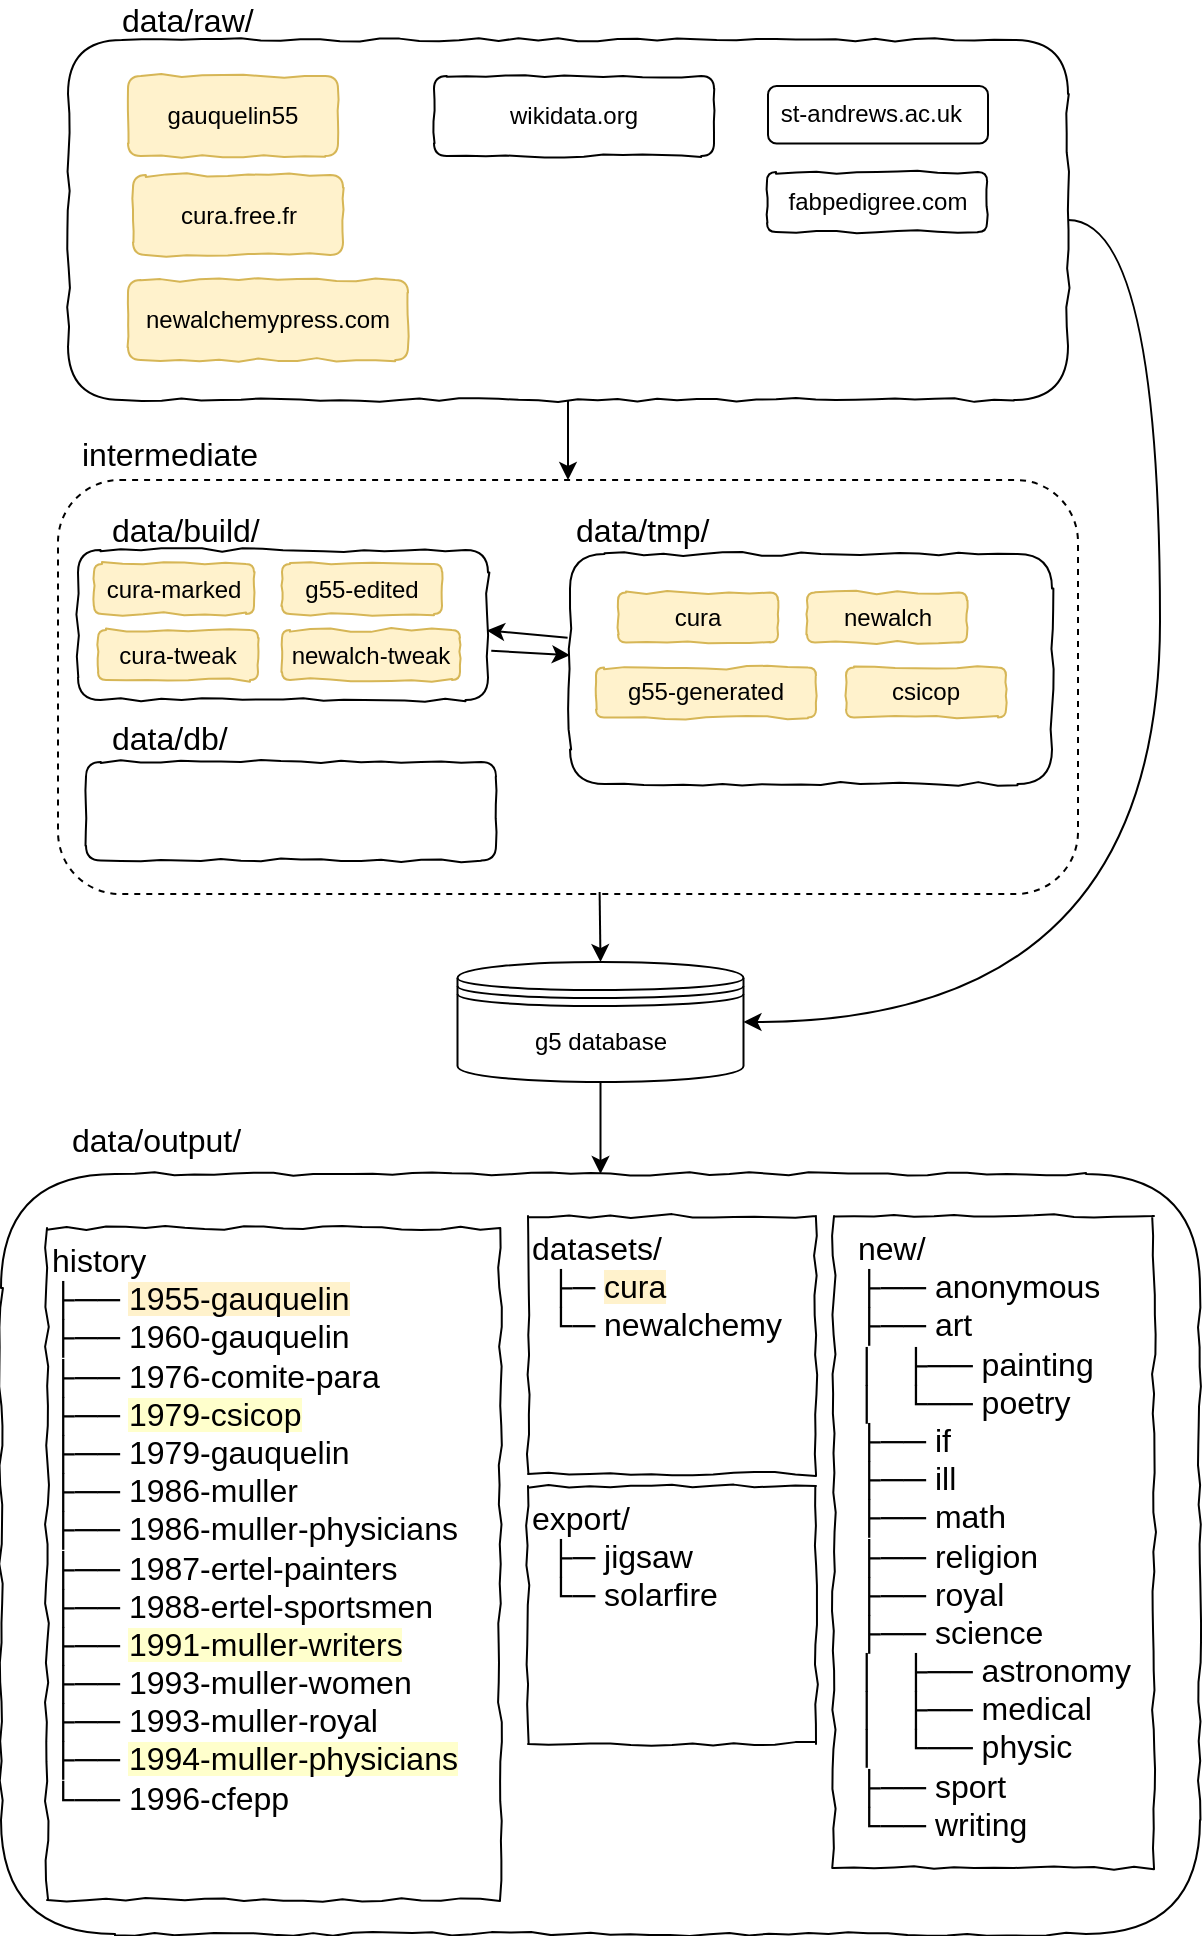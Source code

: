 <mxfile version="12.9.9" type="device"><diagram id="lVHVbObrDxoEA6pfNh2A" name="Page-1"><mxGraphModel dx="980" dy="584" grid="0" gridSize="10" guides="1" tooltips="1" connect="1" arrows="1" fold="1" page="1" pageScale="1" pageWidth="827" pageHeight="1169" math="0" shadow="0"><root><mxCell id="0"/><mxCell id="1" parent="0"/><mxCell id="YaWoe1dTCkqgaSwmXFqw-2" value="" style="rounded=1;whiteSpace=wrap;html=1;dashed=1;" parent="1" vertex="1"><mxGeometry x="30" y="710" width="510" height="207" as="geometry"/></mxCell><mxCell id="TXz5qaiFuFL3njpVCq24-42" value="" style="rounded=1;whiteSpace=wrap;html=1;shadow=0;comic=1;glass=0;" parent="1" vertex="1"><mxGeometry x="40" y="745" width="205" height="75" as="geometry"/></mxCell><mxCell id="TXz5qaiFuFL3njpVCq24-1" value="" style="rounded=1;whiteSpace=wrap;html=1;comic=1;" parent="1" vertex="1"><mxGeometry x="35" y="490" width="500" height="180" as="geometry"/></mxCell><mxCell id="TXz5qaiFuFL3njpVCq24-9" value="" style="group;comic=1;" parent="1" vertex="1" connectable="0"><mxGeometry x="385" y="513" width="110" height="48" as="geometry"/></mxCell><mxCell id="TXz5qaiFuFL3njpVCq24-10" value="&lt;span&gt;st-andrews.ac.uk&amp;nbsp;&amp;nbsp;&lt;/span&gt;" style="rounded=1;whiteSpace=wrap;html=1;" parent="TXz5qaiFuFL3njpVCq24-9" vertex="1"><mxGeometry width="110" height="28.8" as="geometry"/></mxCell><mxCell id="TXz5qaiFuFL3njpVCq24-18" value="" style="group" parent="1" vertex="1" connectable="0"><mxGeometry x="440" y="530" width="110" height="50" as="geometry"/></mxCell><mxCell id="TXz5qaiFuFL3njpVCq24-19" value="newalchemypress.com&lt;br&gt;" style="rounded=1;whiteSpace=wrap;html=1;arcSize=16;comic=1;fillColor=#fff2cc;strokeColor=#d6b656;" parent="1" vertex="1"><mxGeometry x="65" y="610" width="140" height="40" as="geometry"/></mxCell><mxCell id="TXz5qaiFuFL3njpVCq24-22" value="" style="group" parent="1" vertex="1" connectable="0"><mxGeometry x="384.5" y="556" width="110" height="30" as="geometry"/></mxCell><mxCell id="TXz5qaiFuFL3njpVCq24-23" value="&lt;span&gt;fabpedigree.com&lt;/span&gt;&lt;br&gt;" style="rounded=1;whiteSpace=wrap;html=1;comic=1;" parent="TXz5qaiFuFL3njpVCq24-22" vertex="1"><mxGeometry width="110" height="30" as="geometry"/></mxCell><mxCell id="TXz5qaiFuFL3njpVCq24-26" value="data/raw/" style="text;html=1;strokeColor=none;fillColor=none;align=left;verticalAlign=middle;whiteSpace=wrap;rounded=0;labelBackgroundColor=none;fontSize=16;" parent="1" vertex="1"><mxGeometry x="60" y="470" width="50" height="20" as="geometry"/></mxCell><mxCell id="TXz5qaiFuFL3njpVCq24-27" value="" style="rounded=1;whiteSpace=wrap;html=1;comic=1;" parent="1" vertex="1"><mxGeometry x="286" y="747" width="241" height="115" as="geometry"/></mxCell><mxCell id="TXz5qaiFuFL3njpVCq24-33" value="" style="group" parent="1" vertex="1" connectable="0"><mxGeometry x="440" y="785" width="110" height="50" as="geometry"/></mxCell><mxCell id="TXz5qaiFuFL3njpVCq24-34" value="cura-marked&lt;br&gt;" style="rounded=1;whiteSpace=wrap;html=1;arcSize=16;comic=1;fillColor=#fff2cc;strokeColor=#d6b656;" parent="1" vertex="1"><mxGeometry x="48" y="752" width="80" height="25" as="geometry"/></mxCell><mxCell id="TXz5qaiFuFL3njpVCq24-41" value="data/build/" style="text;html=1;strokeColor=none;fillColor=none;align=left;verticalAlign=middle;whiteSpace=wrap;rounded=0;labelBackgroundColor=none;fontSize=16;" parent="1" vertex="1"><mxGeometry x="55" y="725" width="100" height="20" as="geometry"/></mxCell><mxCell id="TXz5qaiFuFL3njpVCq24-43" value="data/tmp/" style="text;html=1;strokeColor=none;fillColor=none;align=left;verticalAlign=middle;whiteSpace=wrap;rounded=0;labelBackgroundColor=none;fontSize=16;" parent="1" vertex="1"><mxGeometry x="287" y="725" width="100" height="20" as="geometry"/></mxCell><mxCell id="TXz5qaiFuFL3njpVCq24-45" value="g55-edited&lt;br&gt;" style="rounded=1;whiteSpace=wrap;html=1;arcSize=16;comic=1;fillColor=#fff2cc;strokeColor=#d6b656;" parent="1" vertex="1"><mxGeometry x="142" y="752" width="80" height="25" as="geometry"/></mxCell><mxCell id="TXz5qaiFuFL3njpVCq24-46" value="cura" style="rounded=1;whiteSpace=wrap;html=1;arcSize=16;comic=1;fillColor=#fff2cc;strokeColor=#d6b656;" parent="1" vertex="1"><mxGeometry x="310" y="766.25" width="80" height="25" as="geometry"/></mxCell><mxCell id="TXz5qaiFuFL3njpVCq24-48" value="csicop" style="rounded=1;whiteSpace=wrap;html=1;arcSize=16;comic=1;fillColor=#fff2cc;strokeColor=#d6b656;" parent="1" vertex="1"><mxGeometry x="424" y="803.75" width="80" height="25" as="geometry"/></mxCell><mxCell id="TXz5qaiFuFL3njpVCq24-49" value="newalch" style="rounded=1;whiteSpace=wrap;html=1;arcSize=16;comic=1;fillColor=#fff2cc;strokeColor=#d6b656;" parent="1" vertex="1"><mxGeometry x="404.5" y="766.25" width="80" height="25" as="geometry"/></mxCell><mxCell id="TXz5qaiFuFL3njpVCq24-52" value="" style="rounded=1;whiteSpace=wrap;html=1;flipH=1;comic=1;" parent="1" vertex="1"><mxGeometry x="1.5" y="1057" width="599.5" height="380" as="geometry"/></mxCell><mxCell id="TXz5qaiFuFL3njpVCq24-53" value="data/output/" style="text;html=1;strokeColor=none;fillColor=none;align=left;verticalAlign=middle;whiteSpace=wrap;rounded=0;labelBackgroundColor=none;fontSize=16;" parent="1" vertex="1"><mxGeometry x="35" y="1030" width="75" height="20" as="geometry"/></mxCell><mxCell id="TXz5qaiFuFL3njpVCq24-54" style="edgeStyle=orthogonalEdgeStyle;rounded=0;orthogonalLoop=1;jettySize=auto;html=1;exitX=0.5;exitY=1;exitDx=0;exitDy=0;fontSize=16;" parent="1" source="TXz5qaiFuFL3njpVCq24-26" target="TXz5qaiFuFL3njpVCq24-26" edge="1"><mxGeometry relative="1" as="geometry"/></mxCell><mxCell id="TXz5qaiFuFL3njpVCq24-55" value="history&lt;br&gt;&lt;div&gt;├── &lt;span style=&quot;background-color: rgb(255 , 242 , 204)&quot;&gt;1955-gauquelin&lt;/span&gt;&lt;/div&gt;&lt;div&gt;&lt;span&gt;├── 1960-gauquelin&lt;/span&gt;&lt;br&gt;&lt;/div&gt;&lt;div&gt;├── 1976-comite-para&lt;/div&gt;&lt;div&gt;├── &lt;span style=&quot;background-color: rgb(255 , 255 , 204)&quot;&gt;1979-csicop&lt;/span&gt;&lt;/div&gt;&lt;div&gt;├── 1979-gauquelin&lt;/div&gt;&lt;div&gt;├── 1986-muller&lt;/div&gt;&lt;div&gt;├── 1986-muller-physicians&lt;br&gt;&lt;/div&gt;&lt;div&gt;├── 1987-ertel-painters&lt;/div&gt;&lt;div&gt;├── 1988-ertel-sportsmen&lt;/div&gt;&lt;div&gt;&lt;span&gt;├── &lt;/span&gt;&lt;span style=&quot;background-color: rgb(255 , 255 , 204)&quot;&gt;1991-muller-writers&lt;/span&gt;&lt;br&gt;&lt;/div&gt;&lt;div&gt;├── 1993-muller-women&lt;br&gt;&lt;/div&gt;&lt;div&gt;├── 1993-muller-royal&lt;br&gt;&lt;/div&gt;&lt;div&gt;&lt;span&gt;├── &lt;/span&gt;&lt;span style=&quot;background-color: rgb(255 , 255 , 204)&quot;&gt;1994-muller-physicians&lt;/span&gt;&lt;br&gt;&lt;/div&gt;&lt;div&gt;└── 1996-cfepp&lt;/div&gt;&lt;div&gt;&lt;br&gt;&lt;/div&gt;" style="text;html=1;align=left;verticalAlign=top;whiteSpace=wrap;rounded=0;labelBackgroundColor=none;fontSize=16;shadow=0;comic=1;strokeColor=#000000;" parent="1" vertex="1"><mxGeometry x="24.5" y="1084" width="226.5" height="336" as="geometry"/></mxCell><mxCell id="TXz5qaiFuFL3njpVCq24-56" value="&lt;div&gt;datasets/&lt;/div&gt;&lt;div&gt;&amp;nbsp; ├─ &lt;span style=&quot;background-color: rgb(255 , 242 , 204)&quot;&gt;cura&lt;/span&gt;&lt;/div&gt;&lt;div&gt;&lt;span&gt;&amp;nbsp; └&lt;/span&gt;&lt;span&gt;─ newalchemy&lt;/span&gt;&lt;br&gt;&lt;/div&gt;&lt;div&gt;&lt;br&gt;&lt;/div&gt;" style="text;html=1;strokeColor=#000000;fillColor=none;align=left;verticalAlign=top;whiteSpace=wrap;rounded=0;labelBackgroundColor=none;fontSize=16;comic=1;" parent="1" vertex="1"><mxGeometry x="265" y="1078" width="144" height="129" as="geometry"/></mxCell><mxCell id="TXz5qaiFuFL3njpVCq24-57" value="&lt;div&gt;new/&lt;/div&gt;&lt;div&gt;├── anonymous&lt;/div&gt;&lt;div&gt;├── art&lt;/div&gt;&lt;div&gt;│&amp;nbsp; &amp;nbsp;├── painting&lt;/div&gt;&lt;div&gt;│&amp;nbsp; &amp;nbsp;└── poetry&lt;/div&gt;&lt;div&gt;├── if&lt;/div&gt;&lt;div&gt;├── ill&lt;/div&gt;&lt;div&gt;├── math&lt;/div&gt;&lt;div&gt;├── religion&lt;/div&gt;&lt;div&gt;├── royal&lt;/div&gt;&lt;div&gt;├── science&lt;/div&gt;&lt;div&gt;│&amp;nbsp; &amp;nbsp;├── astronomy&lt;/div&gt;&lt;div&gt;│&amp;nbsp; &amp;nbsp;├── medical&lt;/div&gt;&lt;div&gt;│&amp;nbsp; &amp;nbsp;└── physic&lt;/div&gt;&lt;div&gt;├── sport&lt;/div&gt;&lt;div&gt;└── writing&lt;/div&gt;" style="text;html=1;strokeColor=#000000;fillColor=none;align=left;verticalAlign=top;whiteSpace=wrap;rounded=0;labelBackgroundColor=none;fontSize=16;comic=1;spacingLeft=10;" parent="1" vertex="1"><mxGeometry x="418" y="1078" width="160" height="326" as="geometry"/></mxCell><mxCell id="TXz5qaiFuFL3njpVCq24-60" value="cura.free.fr&lt;br&gt;" style="rounded=1;whiteSpace=wrap;html=1;arcSize=16;comic=1;fillColor=#fff2cc;strokeColor=#d6b656;" parent="1" vertex="1"><mxGeometry x="67.5" y="557.5" width="105" height="40" as="geometry"/></mxCell><mxCell id="TXz5qaiFuFL3njpVCq24-61" value="&lt;span&gt;wikidata.org&lt;/span&gt;&lt;br&gt;" style="rounded=1;whiteSpace=wrap;html=1;arcSize=16;comic=1;" parent="1" vertex="1"><mxGeometry x="218" y="508" width="140" height="40" as="geometry"/></mxCell><mxCell id="TXz5qaiFuFL3njpVCq24-62" value="gauquelin55&lt;br&gt;" style="rounded=1;whiteSpace=wrap;html=1;arcSize=16;comic=1;fillColor=#fff2cc;strokeColor=#d6b656;" parent="1" vertex="1"><mxGeometry x="65" y="508" width="105" height="40" as="geometry"/></mxCell><mxCell id="YaWoe1dTCkqgaSwmXFqw-1" value="g55-generated&lt;br&gt;" style="rounded=1;whiteSpace=wrap;html=1;arcSize=16;comic=1;fillColor=#fff2cc;strokeColor=#d6b656;" parent="1" vertex="1"><mxGeometry x="299" y="803.75" width="110" height="25" as="geometry"/></mxCell><mxCell id="YaWoe1dTCkqgaSwmXFqw-3" value="" style="endArrow=classic;html=1;exitX=0.5;exitY=1;exitDx=0;exitDy=0;entryX=0.5;entryY=0;entryDx=0;entryDy=0;" parent="1" source="TXz5qaiFuFL3njpVCq24-1" target="YaWoe1dTCkqgaSwmXFqw-2" edge="1"><mxGeometry width="50" height="50" relative="1" as="geometry"><mxPoint x="690" y="640" as="sourcePoint"/><mxPoint x="690" y="690" as="targetPoint"/></mxGeometry></mxCell><mxCell id="YaWoe1dTCkqgaSwmXFqw-4" value="" style="endArrow=classic;html=1;entryX=0.997;entryY=0.536;entryDx=0;entryDy=0;exitX=-0.005;exitY=0.364;exitDx=0;exitDy=0;exitPerimeter=0;entryPerimeter=0;" parent="1" source="TXz5qaiFuFL3njpVCq24-27" target="TXz5qaiFuFL3njpVCq24-42" edge="1"><mxGeometry width="50" height="50" relative="1" as="geometry"><mxPoint x="210" y="803" as="sourcePoint"/><mxPoint x="720" y="780" as="targetPoint"/></mxGeometry></mxCell><mxCell id="YaWoe1dTCkqgaSwmXFqw-6" value="" style="endArrow=classic;html=1;exitX=0.531;exitY=0.995;exitDx=0;exitDy=0;entryX=0.5;entryY=0;entryDx=0;entryDy=0;exitPerimeter=0;" parent="1" source="YaWoe1dTCkqgaSwmXFqw-2" target="2vIUR4rWQqE7rfnhh7oL-1" edge="1"><mxGeometry width="50" height="50" relative="1" as="geometry"><mxPoint x="670" y="910.5" as="sourcePoint"/><mxPoint x="327.397" y="944" as="targetPoint"/></mxGeometry></mxCell><mxCell id="YaWoe1dTCkqgaSwmXFqw-7" value="" style="endArrow=classic;html=1;entryX=0.5;entryY=0;entryDx=0;entryDy=0;exitX=0.5;exitY=1;exitDx=0;exitDy=0;" parent="1" source="2vIUR4rWQqE7rfnhh7oL-1" target="TXz5qaiFuFL3njpVCq24-52" edge="1"><mxGeometry width="50" height="50" relative="1" as="geometry"><mxPoint x="280" y="1020" as="sourcePoint"/><mxPoint x="680" y="1197" as="targetPoint"/></mxGeometry></mxCell><mxCell id="kMhsfrxoZl7BtNx0uO0u-1" value="" style="endArrow=classic;html=1;exitX=1.008;exitY=0.672;exitDx=0;exitDy=0;exitPerimeter=0;" parent="1" source="TXz5qaiFuFL3njpVCq24-42" target="TXz5qaiFuFL3njpVCq24-27" edge="1"><mxGeometry width="50" height="50" relative="1" as="geometry"><mxPoint x="223.318" y="815.605" as="sourcePoint"/><mxPoint x="199.55" y="816.64" as="targetPoint"/></mxGeometry></mxCell><mxCell id="pRb1qkzCJqjDrYcaS9sr-1" value="intermediate" style="text;html=1;strokeColor=none;fillColor=none;align=left;verticalAlign=middle;whiteSpace=wrap;rounded=0;labelBackgroundColor=none;fontSize=16;" parent="1" vertex="1"><mxGeometry x="40" y="687" width="75" height="20" as="geometry"/></mxCell><mxCell id="pRb1qkzCJqjDrYcaS9sr-2" value="&lt;div&gt;export/&lt;/div&gt;&lt;div&gt;&amp;nbsp; ├─ &lt;span style=&quot;background-color: rgb(255 , 255 , 255)&quot;&gt;jigsaw&lt;/span&gt;&lt;/div&gt;&lt;div&gt;&lt;span&gt;&amp;nbsp; └&lt;/span&gt;&lt;span&gt;─ solarfire&lt;/span&gt;&lt;br&gt;&lt;/div&gt;&lt;div&gt;&lt;br&gt;&lt;/div&gt;" style="text;html=1;strokeColor=#000000;fillColor=none;align=left;verticalAlign=top;whiteSpace=wrap;rounded=0;labelBackgroundColor=none;fontSize=16;comic=1;" parent="1" vertex="1"><mxGeometry x="265" y="1213" width="144" height="129" as="geometry"/></mxCell><mxCell id="2vIUR4rWQqE7rfnhh7oL-1" value="g5 database" style="shape=datastore;whiteSpace=wrap;html=1;" parent="1" vertex="1"><mxGeometry x="229.75" y="951" width="143" height="60" as="geometry"/></mxCell><mxCell id="2vIUR4rWQqE7rfnhh7oL-2" value="" style="endArrow=classic;html=1;exitX=1;exitY=0.5;exitDx=0;exitDy=0;entryX=1;entryY=0.5;entryDx=0;entryDy=0;edgeStyle=orthogonalEdgeStyle;curved=1;" parent="1" source="TXz5qaiFuFL3njpVCq24-1" target="2vIUR4rWQqE7rfnhh7oL-1" edge="1"><mxGeometry width="50" height="50" relative="1" as="geometry"><mxPoint x="626" y="606" as="sourcePoint"/><mxPoint x="554" y="936" as="targetPoint"/><Array as="points"><mxPoint x="581" y="580"/><mxPoint x="581" y="981"/></Array></mxGeometry></mxCell><mxCell id="tdok3Jt-CymteIzKDmyV-1" value="cura-tweak" style="rounded=1;whiteSpace=wrap;html=1;arcSize=16;comic=1;fillColor=#fff2cc;strokeColor=#d6b656;" parent="1" vertex="1"><mxGeometry x="50" y="785" width="80" height="25" as="geometry"/></mxCell><mxCell id="tdok3Jt-CymteIzKDmyV-3" value="newalch-tweak" style="rounded=1;whiteSpace=wrap;html=1;arcSize=16;comic=1;fillColor=#fff2cc;strokeColor=#d6b656;" parent="1" vertex="1"><mxGeometry x="142" y="785" width="89" height="25" as="geometry"/></mxCell><mxCell id="tdok3Jt-CymteIzKDmyV-4" value="" style="rounded=1;whiteSpace=wrap;html=1;shadow=0;comic=1;glass=0;" parent="1" vertex="1"><mxGeometry x="44" y="851" width="205" height="49.25" as="geometry"/></mxCell><mxCell id="tdok3Jt-CymteIzKDmyV-5" value="data/db/" style="text;html=1;strokeColor=none;fillColor=none;align=left;verticalAlign=middle;whiteSpace=wrap;rounded=0;labelBackgroundColor=none;fontSize=16;" parent="1" vertex="1"><mxGeometry x="55" y="828.75" width="100" height="20" as="geometry"/></mxCell></root></mxGraphModel></diagram></mxfile>